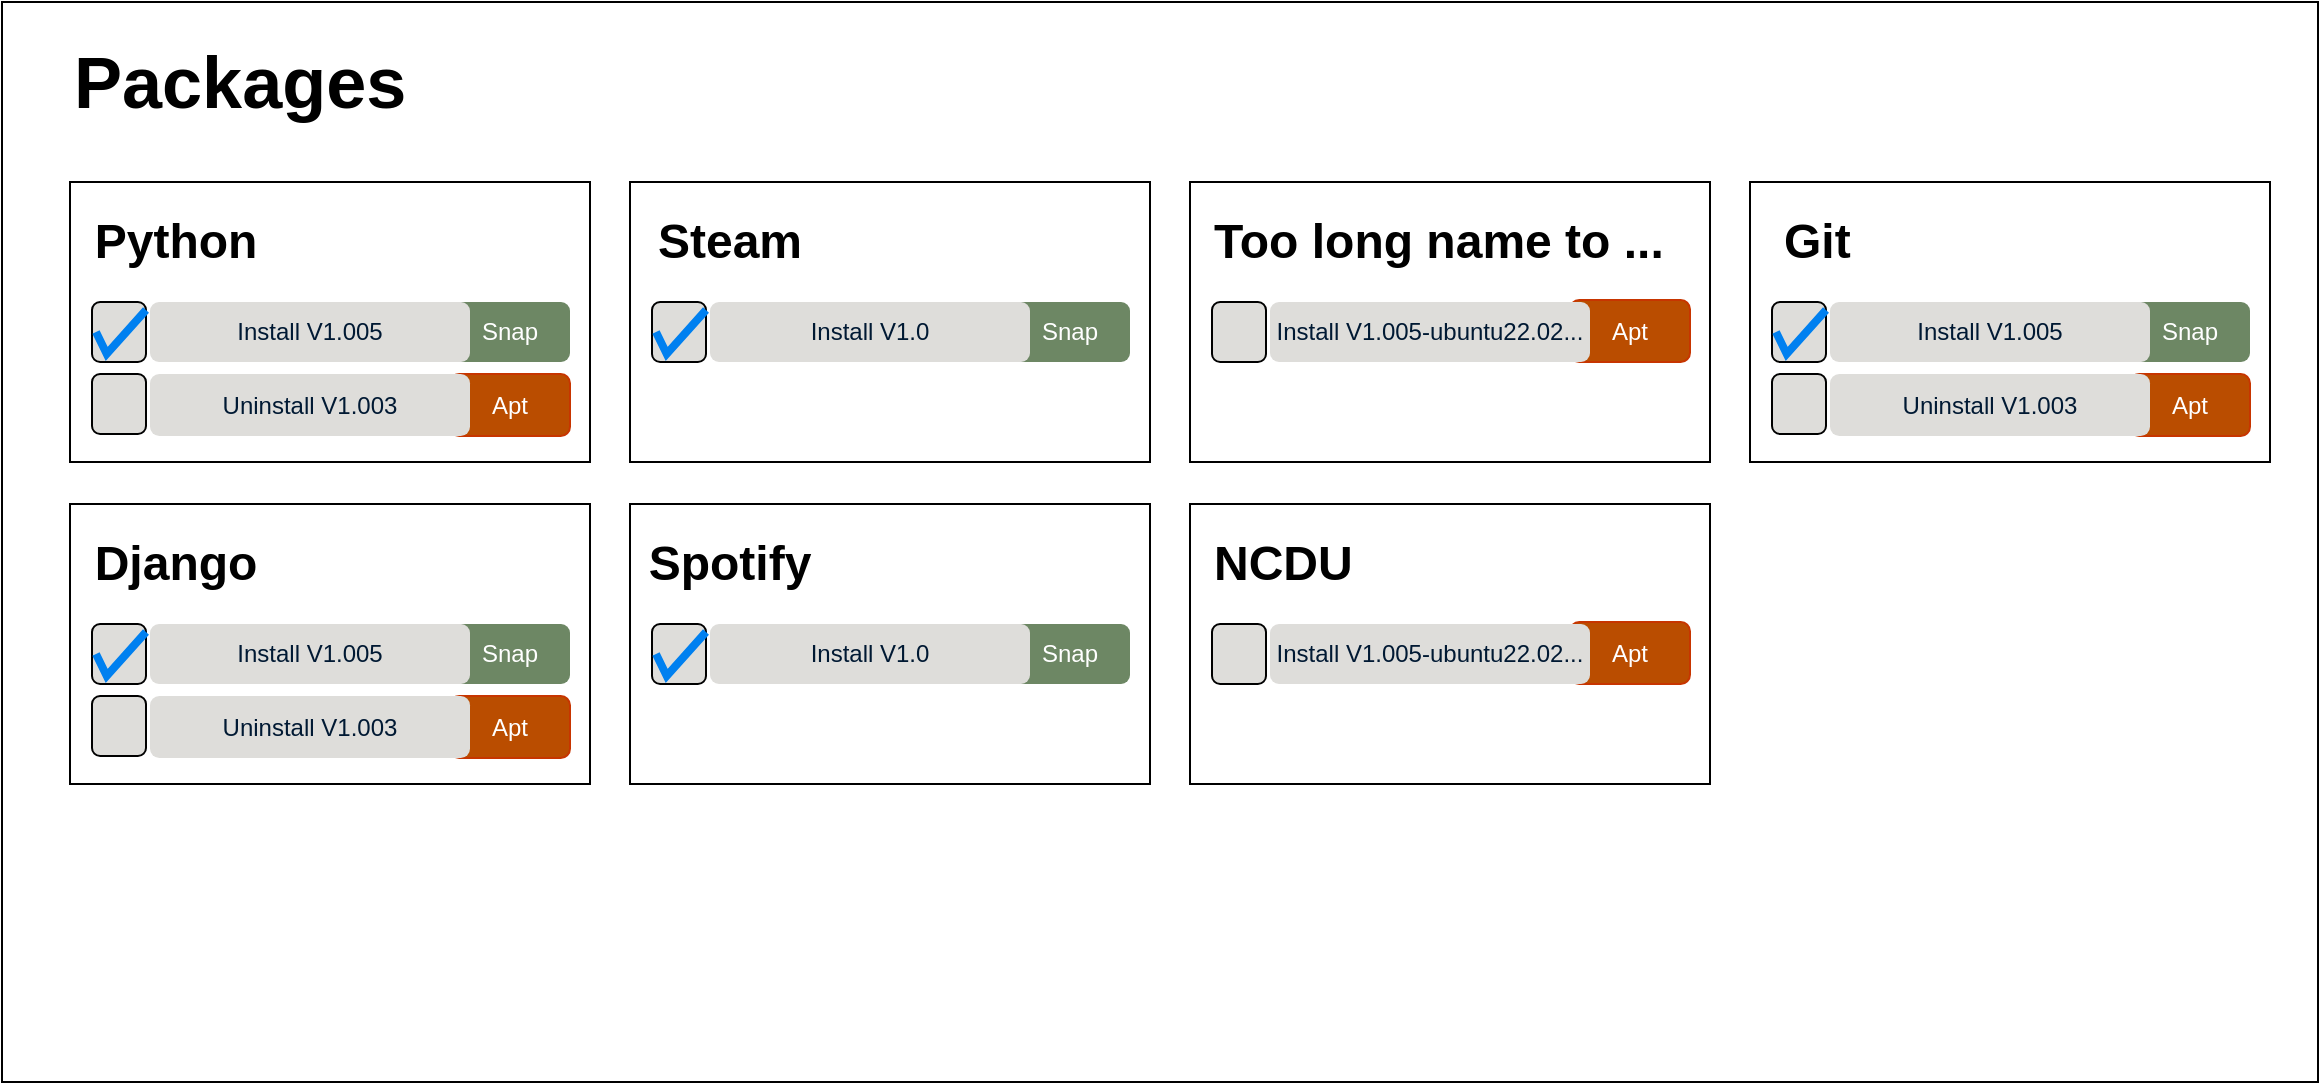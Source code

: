 <mxfile version="21.5.2" type="device">
  <diagram name="Page-1" id="OWfsFwKeIauyP2tnIejS">
    <mxGraphModel dx="2284" dy="795" grid="1" gridSize="10" guides="1" tooltips="1" connect="1" arrows="1" fold="1" page="1" pageScale="1" pageWidth="850" pageHeight="1100" math="0" shadow="0">
      <root>
        <mxCell id="0" />
        <mxCell id="1" parent="0" />
        <mxCell id="hNC3DygrZD1I8Ap333j7-110" value="" style="rounded=0;whiteSpace=wrap;html=1;" vertex="1" parent="1">
          <mxGeometry x="-298" y="100" width="1158" height="540" as="geometry" />
        </mxCell>
        <mxCell id="hNC3DygrZD1I8Ap333j7-3" value="" style="rounded=0;whiteSpace=wrap;html=1;" vertex="1" parent="1">
          <mxGeometry x="-264" y="190" width="260" height="140" as="geometry" />
        </mxCell>
        <mxCell id="hNC3DygrZD1I8Ap333j7-9" value="&lt;div&gt;Snap&lt;br&gt;&lt;/div&gt;" style="rounded=1;whiteSpace=wrap;html=1;fillColor=#6d8764;fontColor=#ffffff;strokeColor=none;align=center;" vertex="1" parent="1">
          <mxGeometry x="-74" y="250" width="60" height="30" as="geometry" />
        </mxCell>
        <mxCell id="hNC3DygrZD1I8Ap333j7-11" value="Install V1.005" style="rounded=1;whiteSpace=wrap;html=1;fillColor=#deddda;fontColor=#001933;strokeColor=none;align=center;" vertex="1" parent="1">
          <mxGeometry x="-224" y="250" width="160" height="30" as="geometry" />
        </mxCell>
        <mxCell id="hNC3DygrZD1I8Ap333j7-13" value="Apt" style="rounded=1;whiteSpace=wrap;html=1;fillColor=#BA4D00;fontColor=#FFFFFF;strokeColor=#C73500;align=center;" vertex="1" parent="1">
          <mxGeometry x="-74" y="286" width="60" height="31" as="geometry" />
        </mxCell>
        <mxCell id="hNC3DygrZD1I8Ap333j7-15" value="Uninstall V1.003" style="rounded=1;whiteSpace=wrap;html=1;fillColor=#deddda;fontColor=#001933;strokeColor=none;align=center;glass=0;shadow=0;gradientColor=none;" vertex="1" parent="1">
          <mxGeometry x="-224" y="286" width="160" height="31" as="geometry" />
        </mxCell>
        <mxCell id="hNC3DygrZD1I8Ap333j7-18" value="Python" style="text;html=1;strokeColor=none;fillColor=none;align=center;verticalAlign=middle;whiteSpace=wrap;rounded=0;fontSize=24;fontStyle=1" vertex="1" parent="1">
          <mxGeometry x="-241" y="205" width="60" height="30" as="geometry" />
        </mxCell>
        <mxCell id="hNC3DygrZD1I8Ap333j7-21" value="" style="rounded=1;whiteSpace=wrap;html=1;fillColor=#deddda;" vertex="1" parent="1">
          <mxGeometry x="-253" y="250" width="27" height="30" as="geometry" />
        </mxCell>
        <mxCell id="hNC3DygrZD1I8Ap333j7-23" value="" style="rounded=1;whiteSpace=wrap;html=1;fillColor=#deddda;" vertex="1" parent="1">
          <mxGeometry x="-253" y="286" width="27" height="30" as="geometry" />
        </mxCell>
        <mxCell id="hNC3DygrZD1I8Ap333j7-24" value="" style="html=1;verticalLabelPosition=bottom;labelBackgroundColor=#ffffff;verticalAlign=top;shadow=0;dashed=0;strokeWidth=4;shape=mxgraph.ios7.misc.check;strokeColor=#0080f0;fontSize=19;" vertex="1" parent="1">
          <mxGeometry x="-251" y="254" width="25" height="22" as="geometry" />
        </mxCell>
        <mxCell id="hNC3DygrZD1I8Ap333j7-26" value="" style="rounded=0;whiteSpace=wrap;html=1;" vertex="1" parent="1">
          <mxGeometry x="16" y="190" width="260" height="140" as="geometry" />
        </mxCell>
        <mxCell id="hNC3DygrZD1I8Ap333j7-27" value="&lt;div&gt;Snap&lt;br&gt;&lt;/div&gt;" style="rounded=1;whiteSpace=wrap;html=1;fillColor=#6d8764;fontColor=#ffffff;strokeColor=none;align=center;" vertex="1" parent="1">
          <mxGeometry x="206" y="250" width="60" height="30" as="geometry" />
        </mxCell>
        <mxCell id="hNC3DygrZD1I8Ap333j7-28" value="Install V1.0" style="rounded=1;whiteSpace=wrap;html=1;fillColor=#deddda;fontColor=#001933;strokeColor=none;align=center;" vertex="1" parent="1">
          <mxGeometry x="56" y="250" width="160" height="30" as="geometry" />
        </mxCell>
        <mxCell id="hNC3DygrZD1I8Ap333j7-31" value="Steam" style="text;html=1;strokeColor=none;fillColor=none;align=center;verticalAlign=middle;whiteSpace=wrap;rounded=0;fontSize=24;fontStyle=1" vertex="1" parent="1">
          <mxGeometry x="36" y="205" width="60" height="30" as="geometry" />
        </mxCell>
        <mxCell id="hNC3DygrZD1I8Ap333j7-32" value="" style="rounded=1;whiteSpace=wrap;html=1;fillColor=#deddda;" vertex="1" parent="1">
          <mxGeometry x="27" y="250" width="27" height="30" as="geometry" />
        </mxCell>
        <mxCell id="hNC3DygrZD1I8Ap333j7-34" value="" style="html=1;verticalLabelPosition=bottom;labelBackgroundColor=#ffffff;verticalAlign=top;shadow=0;dashed=0;strokeWidth=4;shape=mxgraph.ios7.misc.check;strokeColor=#0080f0;fontSize=19;" vertex="1" parent="1">
          <mxGeometry x="29" y="254" width="25" height="22" as="geometry" />
        </mxCell>
        <mxCell id="hNC3DygrZD1I8Ap333j7-35" value="" style="rounded=0;whiteSpace=wrap;html=1;" vertex="1" parent="1">
          <mxGeometry x="296" y="190" width="260" height="140" as="geometry" />
        </mxCell>
        <mxCell id="hNC3DygrZD1I8Ap333j7-38" value="Too long name to ..." style="text;html=1;strokeColor=none;fillColor=none;align=left;verticalAlign=middle;whiteSpace=wrap;rounded=0;fontSize=24;fontStyle=1" vertex="1" parent="1">
          <mxGeometry x="306" y="205" width="230" height="30" as="geometry" />
        </mxCell>
        <mxCell id="hNC3DygrZD1I8Ap333j7-39" value="" style="rounded=1;whiteSpace=wrap;html=1;fillColor=#deddda;" vertex="1" parent="1">
          <mxGeometry x="307" y="250" width="27" height="30" as="geometry" />
        </mxCell>
        <mxCell id="hNC3DygrZD1I8Ap333j7-41" value="Apt" style="rounded=1;whiteSpace=wrap;html=1;fillColor=#BA4D00;fontColor=#FFFFFF;strokeColor=#C73500;align=center;" vertex="1" parent="1">
          <mxGeometry x="486" y="249" width="60" height="31" as="geometry" />
        </mxCell>
        <mxCell id="hNC3DygrZD1I8Ap333j7-37" value="Install V1.005-ubuntu22.02..." style="rounded=1;whiteSpace=wrap;html=1;fillColor=#deddda;fontColor=#001933;strokeColor=none;align=center;" vertex="1" parent="1">
          <mxGeometry x="336" y="250" width="160" height="30" as="geometry" />
        </mxCell>
        <mxCell id="hNC3DygrZD1I8Ap333j7-42" value="" style="rounded=0;whiteSpace=wrap;html=1;" vertex="1" parent="1">
          <mxGeometry x="576" y="190" width="260" height="140" as="geometry" />
        </mxCell>
        <mxCell id="hNC3DygrZD1I8Ap333j7-43" value="&lt;div&gt;Snap&lt;br&gt;&lt;/div&gt;" style="rounded=1;whiteSpace=wrap;html=1;fillColor=#6d8764;fontColor=#ffffff;strokeColor=none;align=center;" vertex="1" parent="1">
          <mxGeometry x="766" y="250" width="60" height="30" as="geometry" />
        </mxCell>
        <mxCell id="hNC3DygrZD1I8Ap333j7-44" value="Install V1.005" style="rounded=1;whiteSpace=wrap;html=1;fillColor=#deddda;fontColor=#001933;strokeColor=none;align=center;" vertex="1" parent="1">
          <mxGeometry x="616" y="250" width="160" height="30" as="geometry" />
        </mxCell>
        <mxCell id="hNC3DygrZD1I8Ap333j7-45" value="Apt" style="rounded=1;whiteSpace=wrap;html=1;fillColor=#BA4D00;fontColor=#FFFFFF;strokeColor=#C73500;align=center;" vertex="1" parent="1">
          <mxGeometry x="766" y="286" width="60" height="31" as="geometry" />
        </mxCell>
        <mxCell id="hNC3DygrZD1I8Ap333j7-46" value="Uninstall V1.003" style="rounded=1;whiteSpace=wrap;html=1;fillColor=#deddda;fontColor=#001933;strokeColor=none;align=center;glass=0;shadow=0;gradientColor=none;" vertex="1" parent="1">
          <mxGeometry x="616" y="286" width="160" height="31" as="geometry" />
        </mxCell>
        <mxCell id="hNC3DygrZD1I8Ap333j7-47" value="Git" style="text;html=1;strokeColor=none;fillColor=none;align=left;verticalAlign=middle;whiteSpace=wrap;rounded=0;fontSize=24;fontStyle=1" vertex="1" parent="1">
          <mxGeometry x="591" y="205" width="60" height="30" as="geometry" />
        </mxCell>
        <mxCell id="hNC3DygrZD1I8Ap333j7-48" value="" style="rounded=1;whiteSpace=wrap;html=1;fillColor=#deddda;" vertex="1" parent="1">
          <mxGeometry x="587" y="250" width="27" height="30" as="geometry" />
        </mxCell>
        <mxCell id="hNC3DygrZD1I8Ap333j7-49" value="" style="rounded=1;whiteSpace=wrap;html=1;fillColor=#deddda;" vertex="1" parent="1">
          <mxGeometry x="587" y="286" width="27" height="30" as="geometry" />
        </mxCell>
        <mxCell id="hNC3DygrZD1I8Ap333j7-50" value="" style="html=1;verticalLabelPosition=bottom;labelBackgroundColor=#ffffff;verticalAlign=top;shadow=0;dashed=0;strokeWidth=4;shape=mxgraph.ios7.misc.check;strokeColor=#0080f0;fontSize=19;" vertex="1" parent="1">
          <mxGeometry x="589" y="254" width="25" height="22" as="geometry" />
        </mxCell>
        <mxCell id="hNC3DygrZD1I8Ap333j7-80" value="" style="rounded=0;whiteSpace=wrap;html=1;" vertex="1" parent="1">
          <mxGeometry x="-264" y="351" width="260" height="140" as="geometry" />
        </mxCell>
        <mxCell id="hNC3DygrZD1I8Ap333j7-81" value="&lt;div&gt;Snap&lt;br&gt;&lt;/div&gt;" style="rounded=1;whiteSpace=wrap;html=1;fillColor=#6d8764;fontColor=#ffffff;strokeColor=none;align=center;" vertex="1" parent="1">
          <mxGeometry x="-74" y="411" width="60" height="30" as="geometry" />
        </mxCell>
        <mxCell id="hNC3DygrZD1I8Ap333j7-82" value="Install V1.005" style="rounded=1;whiteSpace=wrap;html=1;fillColor=#deddda;fontColor=#001933;strokeColor=none;align=center;" vertex="1" parent="1">
          <mxGeometry x="-224" y="411" width="160" height="30" as="geometry" />
        </mxCell>
        <mxCell id="hNC3DygrZD1I8Ap333j7-83" value="Apt" style="rounded=1;whiteSpace=wrap;html=1;fillColor=#BA4D00;fontColor=#FFFFFF;strokeColor=#C73500;align=center;" vertex="1" parent="1">
          <mxGeometry x="-74" y="447" width="60" height="31" as="geometry" />
        </mxCell>
        <mxCell id="hNC3DygrZD1I8Ap333j7-84" value="Uninstall V1.003" style="rounded=1;whiteSpace=wrap;html=1;fillColor=#deddda;fontColor=#001933;strokeColor=none;align=center;glass=0;shadow=0;gradientColor=none;" vertex="1" parent="1">
          <mxGeometry x="-224" y="447" width="160" height="31" as="geometry" />
        </mxCell>
        <mxCell id="hNC3DygrZD1I8Ap333j7-85" value="Django" style="text;html=1;strokeColor=none;fillColor=none;align=center;verticalAlign=middle;whiteSpace=wrap;rounded=0;fontSize=24;fontStyle=1" vertex="1" parent="1">
          <mxGeometry x="-241" y="366" width="60" height="30" as="geometry" />
        </mxCell>
        <mxCell id="hNC3DygrZD1I8Ap333j7-86" value="" style="rounded=1;whiteSpace=wrap;html=1;fillColor=#deddda;" vertex="1" parent="1">
          <mxGeometry x="-253" y="411" width="27" height="30" as="geometry" />
        </mxCell>
        <mxCell id="hNC3DygrZD1I8Ap333j7-87" value="" style="rounded=1;whiteSpace=wrap;html=1;fillColor=#deddda;" vertex="1" parent="1">
          <mxGeometry x="-253" y="447" width="27" height="30" as="geometry" />
        </mxCell>
        <mxCell id="hNC3DygrZD1I8Ap333j7-88" value="" style="html=1;verticalLabelPosition=bottom;labelBackgroundColor=#ffffff;verticalAlign=top;shadow=0;dashed=0;strokeWidth=4;shape=mxgraph.ios7.misc.check;strokeColor=#0080f0;fontSize=19;" vertex="1" parent="1">
          <mxGeometry x="-251" y="415" width="25" height="22" as="geometry" />
        </mxCell>
        <mxCell id="hNC3DygrZD1I8Ap333j7-89" value="" style="rounded=0;whiteSpace=wrap;html=1;" vertex="1" parent="1">
          <mxGeometry x="16" y="351" width="260" height="140" as="geometry" />
        </mxCell>
        <mxCell id="hNC3DygrZD1I8Ap333j7-90" value="&lt;div&gt;Snap&lt;br&gt;&lt;/div&gt;" style="rounded=1;whiteSpace=wrap;html=1;fillColor=#6d8764;fontColor=#ffffff;strokeColor=none;align=center;" vertex="1" parent="1">
          <mxGeometry x="206" y="411" width="60" height="30" as="geometry" />
        </mxCell>
        <mxCell id="hNC3DygrZD1I8Ap333j7-91" value="Install V1.0" style="rounded=1;whiteSpace=wrap;html=1;fillColor=#deddda;fontColor=#001933;strokeColor=none;align=center;" vertex="1" parent="1">
          <mxGeometry x="56" y="411" width="160" height="30" as="geometry" />
        </mxCell>
        <mxCell id="hNC3DygrZD1I8Ap333j7-92" value="Spotify" style="text;html=1;strokeColor=none;fillColor=none;align=center;verticalAlign=middle;whiteSpace=wrap;rounded=0;fontSize=24;fontStyle=1" vertex="1" parent="1">
          <mxGeometry x="36" y="366" width="60" height="30" as="geometry" />
        </mxCell>
        <mxCell id="hNC3DygrZD1I8Ap333j7-93" value="" style="rounded=1;whiteSpace=wrap;html=1;fillColor=#deddda;" vertex="1" parent="1">
          <mxGeometry x="27" y="411" width="27" height="30" as="geometry" />
        </mxCell>
        <mxCell id="hNC3DygrZD1I8Ap333j7-94" value="" style="html=1;verticalLabelPosition=bottom;labelBackgroundColor=#ffffff;verticalAlign=top;shadow=0;dashed=0;strokeWidth=4;shape=mxgraph.ios7.misc.check;strokeColor=#0080f0;fontSize=19;" vertex="1" parent="1">
          <mxGeometry x="29" y="415" width="25" height="22" as="geometry" />
        </mxCell>
        <mxCell id="hNC3DygrZD1I8Ap333j7-95" value="" style="rounded=0;whiteSpace=wrap;html=1;" vertex="1" parent="1">
          <mxGeometry x="296" y="351" width="260" height="140" as="geometry" />
        </mxCell>
        <mxCell id="hNC3DygrZD1I8Ap333j7-96" value="NCDU" style="text;html=1;strokeColor=none;fillColor=none;align=left;verticalAlign=middle;whiteSpace=wrap;rounded=0;fontSize=24;fontStyle=1" vertex="1" parent="1">
          <mxGeometry x="306" y="366" width="230" height="30" as="geometry" />
        </mxCell>
        <mxCell id="hNC3DygrZD1I8Ap333j7-97" value="" style="rounded=1;whiteSpace=wrap;html=1;fillColor=#deddda;" vertex="1" parent="1">
          <mxGeometry x="307" y="411" width="27" height="30" as="geometry" />
        </mxCell>
        <mxCell id="hNC3DygrZD1I8Ap333j7-98" value="Apt" style="rounded=1;whiteSpace=wrap;html=1;fillColor=#BA4D00;fontColor=#FFFFFF;strokeColor=#C73500;align=center;" vertex="1" parent="1">
          <mxGeometry x="486" y="410" width="60" height="31" as="geometry" />
        </mxCell>
        <mxCell id="hNC3DygrZD1I8Ap333j7-99" value="Install V1.005-ubuntu22.02..." style="rounded=1;whiteSpace=wrap;html=1;fillColor=#deddda;fontColor=#001933;strokeColor=none;align=center;" vertex="1" parent="1">
          <mxGeometry x="336" y="411" width="160" height="30" as="geometry" />
        </mxCell>
        <mxCell id="hNC3DygrZD1I8Ap333j7-109" value="Packages" style="text;html=1;strokeColor=none;fillColor=none;align=left;verticalAlign=middle;whiteSpace=wrap;rounded=0;fontSize=36;fontStyle=1" vertex="1" parent="1">
          <mxGeometry x="-264" y="100" width="139" height="80" as="geometry" />
        </mxCell>
      </root>
    </mxGraphModel>
  </diagram>
</mxfile>
